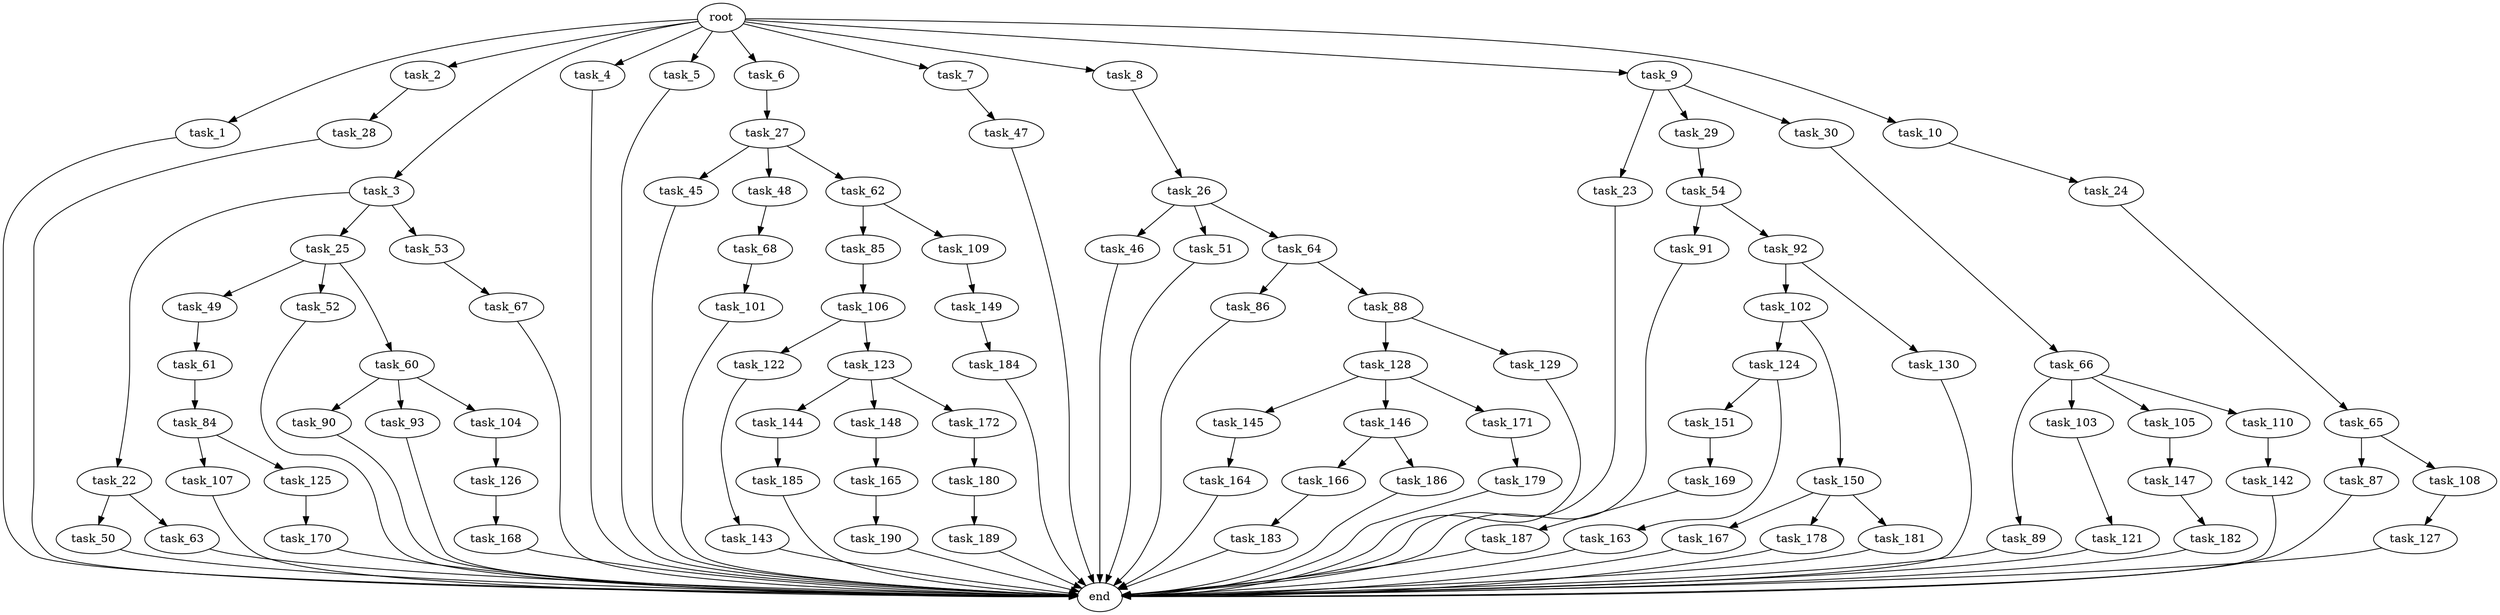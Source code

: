 digraph G {
  root [size="0.000000"];
  task_1 [size="2.048000"];
  task_2 [size="2.048000"];
  task_3 [size="2.048000"];
  task_4 [size="2.048000"];
  task_5 [size="2.048000"];
  task_6 [size="2.048000"];
  task_7 [size="2.048000"];
  task_8 [size="2.048000"];
  task_9 [size="2.048000"];
  task_10 [size="2.048000"];
  task_22 [size="154618822.656000"];
  task_23 [size="1391569403.904000"];
  task_24 [size="274877906.944000"];
  task_25 [size="154618822.656000"];
  task_26 [size="68719476.736000"];
  task_27 [size="1099511627.776000"];
  task_28 [size="154618822.656000"];
  task_29 [size="1391569403.904000"];
  task_30 [size="1391569403.904000"];
  task_45 [size="1391569403.904000"];
  task_46 [size="429496729.600000"];
  task_47 [size="1717986918.400000"];
  task_48 [size="1391569403.904000"];
  task_49 [size="274877906.944000"];
  task_50 [size="429496729.600000"];
  task_51 [size="429496729.600000"];
  task_52 [size="274877906.944000"];
  task_53 [size="154618822.656000"];
  task_54 [size="1391569403.904000"];
  task_60 [size="274877906.944000"];
  task_61 [size="841813590.016000"];
  task_62 [size="1391569403.904000"];
  task_63 [size="429496729.600000"];
  task_64 [size="429496729.600000"];
  task_65 [size="1099511627.776000"];
  task_66 [size="1099511627.776000"];
  task_67 [size="1717986918.400000"];
  task_68 [size="429496729.600000"];
  task_84 [size="429496729.600000"];
  task_85 [size="1717986918.400000"];
  task_86 [size="68719476.736000"];
  task_87 [size="1099511627.776000"];
  task_88 [size="68719476.736000"];
  task_89 [size="1717986918.400000"];
  task_90 [size="429496729.600000"];
  task_91 [size="618475290.624000"];
  task_92 [size="618475290.624000"];
  task_93 [size="429496729.600000"];
  task_101 [size="68719476.736000"];
  task_102 [size="68719476.736000"];
  task_103 [size="1717986918.400000"];
  task_104 [size="429496729.600000"];
  task_105 [size="1717986918.400000"];
  task_106 [size="154618822.656000"];
  task_107 [size="841813590.016000"];
  task_108 [size="1099511627.776000"];
  task_109 [size="1717986918.400000"];
  task_110 [size="1717986918.400000"];
  task_121 [size="1717986918.400000"];
  task_122 [size="274877906.944000"];
  task_123 [size="274877906.944000"];
  task_124 [size="1717986918.400000"];
  task_125 [size="841813590.016000"];
  task_126 [size="1391569403.904000"];
  task_127 [size="1099511627.776000"];
  task_128 [size="429496729.600000"];
  task_129 [size="429496729.600000"];
  task_130 [size="68719476.736000"];
  task_142 [size="429496729.600000"];
  task_143 [size="841813590.016000"];
  task_144 [size="618475290.624000"];
  task_145 [size="68719476.736000"];
  task_146 [size="68719476.736000"];
  task_147 [size="841813590.016000"];
  task_148 [size="618475290.624000"];
  task_149 [size="68719476.736000"];
  task_150 [size="1717986918.400000"];
  task_151 [size="1717986918.400000"];
  task_163 [size="1717986918.400000"];
  task_164 [size="841813590.016000"];
  task_165 [size="68719476.736000"];
  task_166 [size="841813590.016000"];
  task_167 [size="274877906.944000"];
  task_168 [size="154618822.656000"];
  task_169 [size="1099511627.776000"];
  task_170 [size="1391569403.904000"];
  task_171 [size="68719476.736000"];
  task_172 [size="618475290.624000"];
  task_178 [size="274877906.944000"];
  task_179 [size="68719476.736000"];
  task_180 [size="1717986918.400000"];
  task_181 [size="274877906.944000"];
  task_182 [size="1717986918.400000"];
  task_183 [size="154618822.656000"];
  task_184 [size="274877906.944000"];
  task_185 [size="429496729.600000"];
  task_186 [size="841813590.016000"];
  task_187 [size="429496729.600000"];
  task_189 [size="68719476.736000"];
  task_190 [size="1099511627.776000"];
  end [size="0.000000"];

  root -> task_1 [size="1.000000"];
  root -> task_2 [size="1.000000"];
  root -> task_3 [size="1.000000"];
  root -> task_4 [size="1.000000"];
  root -> task_5 [size="1.000000"];
  root -> task_6 [size="1.000000"];
  root -> task_7 [size="1.000000"];
  root -> task_8 [size="1.000000"];
  root -> task_9 [size="1.000000"];
  root -> task_10 [size="1.000000"];
  task_1 -> end [size="1.000000"];
  task_2 -> task_28 [size="75497472.000000"];
  task_3 -> task_22 [size="75497472.000000"];
  task_3 -> task_25 [size="75497472.000000"];
  task_3 -> task_53 [size="75497472.000000"];
  task_4 -> end [size="1.000000"];
  task_5 -> end [size="1.000000"];
  task_6 -> task_27 [size="536870912.000000"];
  task_7 -> task_47 [size="838860800.000000"];
  task_8 -> task_26 [size="33554432.000000"];
  task_9 -> task_23 [size="679477248.000000"];
  task_9 -> task_29 [size="679477248.000000"];
  task_9 -> task_30 [size="679477248.000000"];
  task_10 -> task_24 [size="134217728.000000"];
  task_22 -> task_50 [size="209715200.000000"];
  task_22 -> task_63 [size="209715200.000000"];
  task_23 -> end [size="1.000000"];
  task_24 -> task_65 [size="536870912.000000"];
  task_25 -> task_49 [size="134217728.000000"];
  task_25 -> task_52 [size="134217728.000000"];
  task_25 -> task_60 [size="134217728.000000"];
  task_26 -> task_46 [size="209715200.000000"];
  task_26 -> task_51 [size="209715200.000000"];
  task_26 -> task_64 [size="209715200.000000"];
  task_27 -> task_45 [size="679477248.000000"];
  task_27 -> task_48 [size="679477248.000000"];
  task_27 -> task_62 [size="679477248.000000"];
  task_28 -> end [size="1.000000"];
  task_29 -> task_54 [size="679477248.000000"];
  task_30 -> task_66 [size="536870912.000000"];
  task_45 -> end [size="1.000000"];
  task_46 -> end [size="1.000000"];
  task_47 -> end [size="1.000000"];
  task_48 -> task_68 [size="209715200.000000"];
  task_49 -> task_61 [size="411041792.000000"];
  task_50 -> end [size="1.000000"];
  task_51 -> end [size="1.000000"];
  task_52 -> end [size="1.000000"];
  task_53 -> task_67 [size="838860800.000000"];
  task_54 -> task_91 [size="301989888.000000"];
  task_54 -> task_92 [size="301989888.000000"];
  task_60 -> task_90 [size="209715200.000000"];
  task_60 -> task_93 [size="209715200.000000"];
  task_60 -> task_104 [size="209715200.000000"];
  task_61 -> task_84 [size="209715200.000000"];
  task_62 -> task_85 [size="838860800.000000"];
  task_62 -> task_109 [size="838860800.000000"];
  task_63 -> end [size="1.000000"];
  task_64 -> task_86 [size="33554432.000000"];
  task_64 -> task_88 [size="33554432.000000"];
  task_65 -> task_87 [size="536870912.000000"];
  task_65 -> task_108 [size="536870912.000000"];
  task_66 -> task_89 [size="838860800.000000"];
  task_66 -> task_103 [size="838860800.000000"];
  task_66 -> task_105 [size="838860800.000000"];
  task_66 -> task_110 [size="838860800.000000"];
  task_67 -> end [size="1.000000"];
  task_68 -> task_101 [size="33554432.000000"];
  task_84 -> task_107 [size="411041792.000000"];
  task_84 -> task_125 [size="411041792.000000"];
  task_85 -> task_106 [size="75497472.000000"];
  task_86 -> end [size="1.000000"];
  task_87 -> end [size="1.000000"];
  task_88 -> task_128 [size="209715200.000000"];
  task_88 -> task_129 [size="209715200.000000"];
  task_89 -> end [size="1.000000"];
  task_90 -> end [size="1.000000"];
  task_91 -> end [size="1.000000"];
  task_92 -> task_102 [size="33554432.000000"];
  task_92 -> task_130 [size="33554432.000000"];
  task_93 -> end [size="1.000000"];
  task_101 -> end [size="1.000000"];
  task_102 -> task_124 [size="838860800.000000"];
  task_102 -> task_150 [size="838860800.000000"];
  task_103 -> task_121 [size="838860800.000000"];
  task_104 -> task_126 [size="679477248.000000"];
  task_105 -> task_147 [size="411041792.000000"];
  task_106 -> task_122 [size="134217728.000000"];
  task_106 -> task_123 [size="134217728.000000"];
  task_107 -> end [size="1.000000"];
  task_108 -> task_127 [size="536870912.000000"];
  task_109 -> task_149 [size="33554432.000000"];
  task_110 -> task_142 [size="209715200.000000"];
  task_121 -> end [size="1.000000"];
  task_122 -> task_143 [size="411041792.000000"];
  task_123 -> task_144 [size="301989888.000000"];
  task_123 -> task_148 [size="301989888.000000"];
  task_123 -> task_172 [size="301989888.000000"];
  task_124 -> task_151 [size="838860800.000000"];
  task_124 -> task_163 [size="838860800.000000"];
  task_125 -> task_170 [size="679477248.000000"];
  task_126 -> task_168 [size="75497472.000000"];
  task_127 -> end [size="1.000000"];
  task_128 -> task_145 [size="33554432.000000"];
  task_128 -> task_146 [size="33554432.000000"];
  task_128 -> task_171 [size="33554432.000000"];
  task_129 -> end [size="1.000000"];
  task_130 -> end [size="1.000000"];
  task_142 -> end [size="1.000000"];
  task_143 -> end [size="1.000000"];
  task_144 -> task_185 [size="209715200.000000"];
  task_145 -> task_164 [size="411041792.000000"];
  task_146 -> task_166 [size="411041792.000000"];
  task_146 -> task_186 [size="411041792.000000"];
  task_147 -> task_182 [size="838860800.000000"];
  task_148 -> task_165 [size="33554432.000000"];
  task_149 -> task_184 [size="134217728.000000"];
  task_150 -> task_167 [size="134217728.000000"];
  task_150 -> task_178 [size="134217728.000000"];
  task_150 -> task_181 [size="134217728.000000"];
  task_151 -> task_169 [size="536870912.000000"];
  task_163 -> end [size="1.000000"];
  task_164 -> end [size="1.000000"];
  task_165 -> task_190 [size="536870912.000000"];
  task_166 -> task_183 [size="75497472.000000"];
  task_167 -> end [size="1.000000"];
  task_168 -> end [size="1.000000"];
  task_169 -> task_187 [size="209715200.000000"];
  task_170 -> end [size="1.000000"];
  task_171 -> task_179 [size="33554432.000000"];
  task_172 -> task_180 [size="838860800.000000"];
  task_178 -> end [size="1.000000"];
  task_179 -> end [size="1.000000"];
  task_180 -> task_189 [size="33554432.000000"];
  task_181 -> end [size="1.000000"];
  task_182 -> end [size="1.000000"];
  task_183 -> end [size="1.000000"];
  task_184 -> end [size="1.000000"];
  task_185 -> end [size="1.000000"];
  task_186 -> end [size="1.000000"];
  task_187 -> end [size="1.000000"];
  task_189 -> end [size="1.000000"];
  task_190 -> end [size="1.000000"];
}
